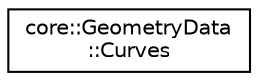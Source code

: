digraph "Graphical Class Hierarchy"
{
 // LATEX_PDF_SIZE
  edge [fontname="Helvetica",fontsize="10",labelfontname="Helvetica",labelfontsize="10"];
  node [fontname="Helvetica",fontsize="10",shape=record];
  rankdir="LR";
  Node0 [label="core::GeometryData\l::Curves",height=0.2,width=0.4,color="black", fillcolor="white", style="filled",URL="$d1/da6/structcore_1_1GeometryData_1_1Curves.html",tooltip=" "];
}
